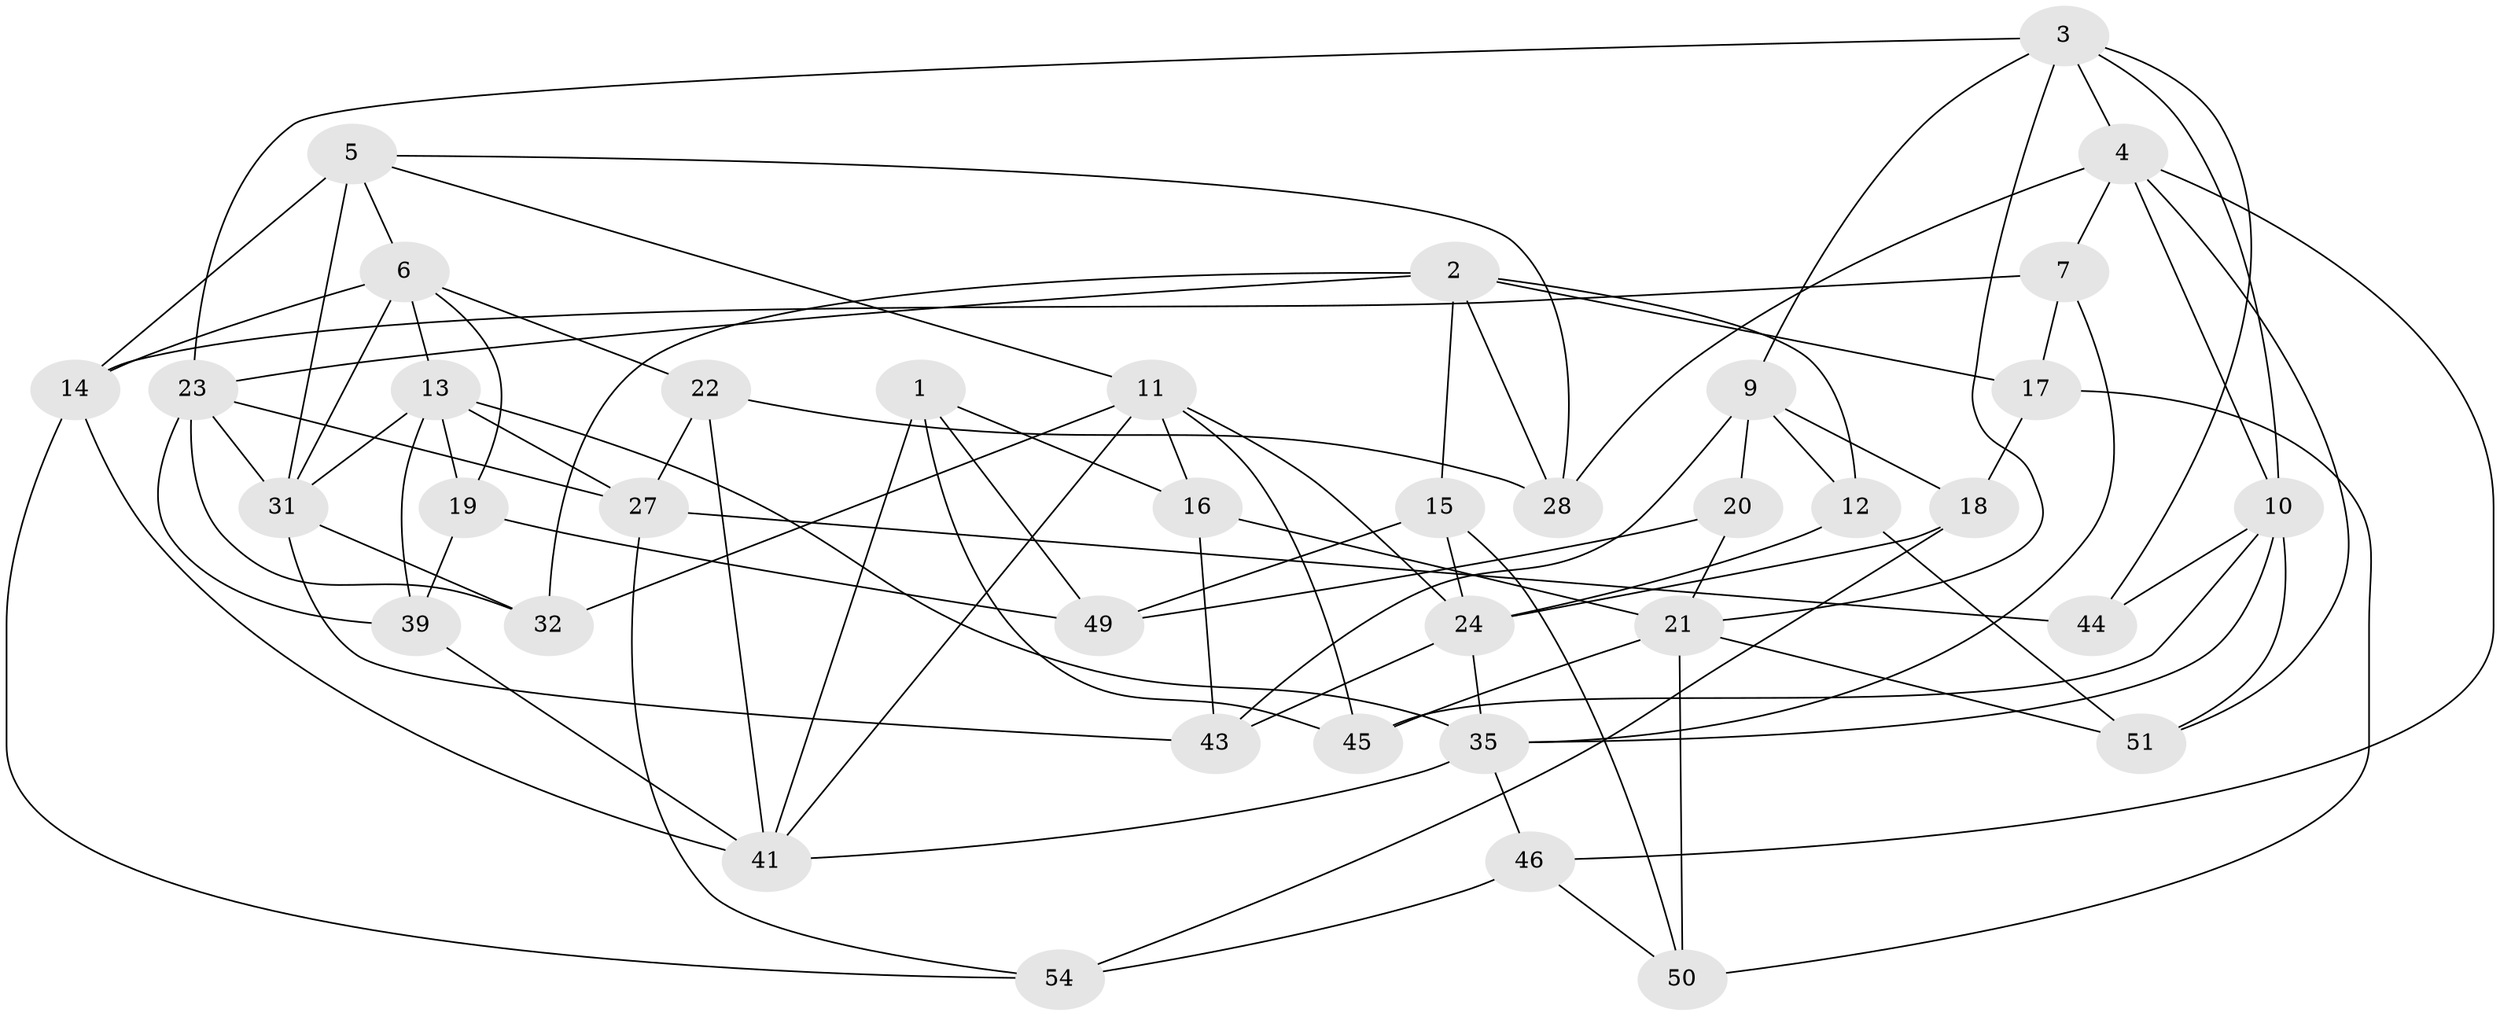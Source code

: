 // original degree distribution, {4: 1.0}
// Generated by graph-tools (version 1.1) at 2025/11/02/27/25 16:11:49]
// undirected, 38 vertices, 90 edges
graph export_dot {
graph [start="1"]
  node [color=gray90,style=filled];
  1;
  2 [super="+36"];
  3 [super="+26"];
  4 [super="+37"];
  5 [super="+8"];
  6 [super="+33"];
  7;
  9 [super="+53"];
  10 [super="+42"];
  11 [super="+38"];
  12;
  13 [super="+30"];
  14 [super="+34"];
  15;
  16;
  17;
  18;
  19;
  20;
  21 [super="+48"];
  22;
  23 [super="+29"];
  24 [super="+25"];
  27 [super="+47"];
  28;
  31 [super="+52"];
  32;
  35 [super="+40"];
  39;
  41 [super="+55"];
  43;
  44;
  45;
  46;
  49;
  50;
  51;
  54;
  1 -- 45;
  1 -- 41;
  1 -- 49;
  1 -- 16;
  2 -- 23;
  2 -- 17;
  2 -- 28;
  2 -- 32;
  2 -- 12;
  2 -- 15;
  3 -- 4;
  3 -- 10;
  3 -- 21;
  3 -- 9;
  3 -- 44;
  3 -- 23;
  4 -- 7;
  4 -- 51;
  4 -- 10;
  4 -- 28;
  4 -- 46;
  5 -- 28;
  5 -- 14 [weight=2];
  5 -- 11;
  5 -- 31;
  5 -- 6;
  6 -- 13;
  6 -- 14;
  6 -- 19;
  6 -- 22;
  6 -- 31;
  7 -- 17;
  7 -- 35;
  7 -- 14;
  9 -- 20 [weight=2];
  9 -- 18;
  9 -- 43;
  9 -- 12;
  10 -- 44;
  10 -- 51;
  10 -- 35;
  10 -- 45;
  11 -- 45;
  11 -- 32;
  11 -- 16;
  11 -- 41;
  11 -- 24;
  12 -- 24;
  12 -- 51;
  13 -- 35;
  13 -- 39;
  13 -- 19;
  13 -- 27;
  13 -- 31;
  14 -- 54;
  14 -- 41;
  15 -- 50;
  15 -- 49;
  15 -- 24;
  16 -- 43;
  16 -- 21;
  17 -- 50;
  17 -- 18;
  18 -- 54;
  18 -- 24;
  19 -- 39;
  19 -- 49;
  20 -- 49;
  20 -- 21;
  21 -- 51;
  21 -- 45;
  21 -- 50;
  22 -- 28;
  22 -- 41;
  22 -- 27;
  23 -- 31;
  23 -- 27;
  23 -- 32;
  23 -- 39;
  24 -- 35;
  24 -- 43;
  27 -- 54;
  27 -- 44 [weight=2];
  31 -- 32;
  31 -- 43;
  35 -- 41;
  35 -- 46;
  39 -- 41;
  46 -- 54;
  46 -- 50;
}
